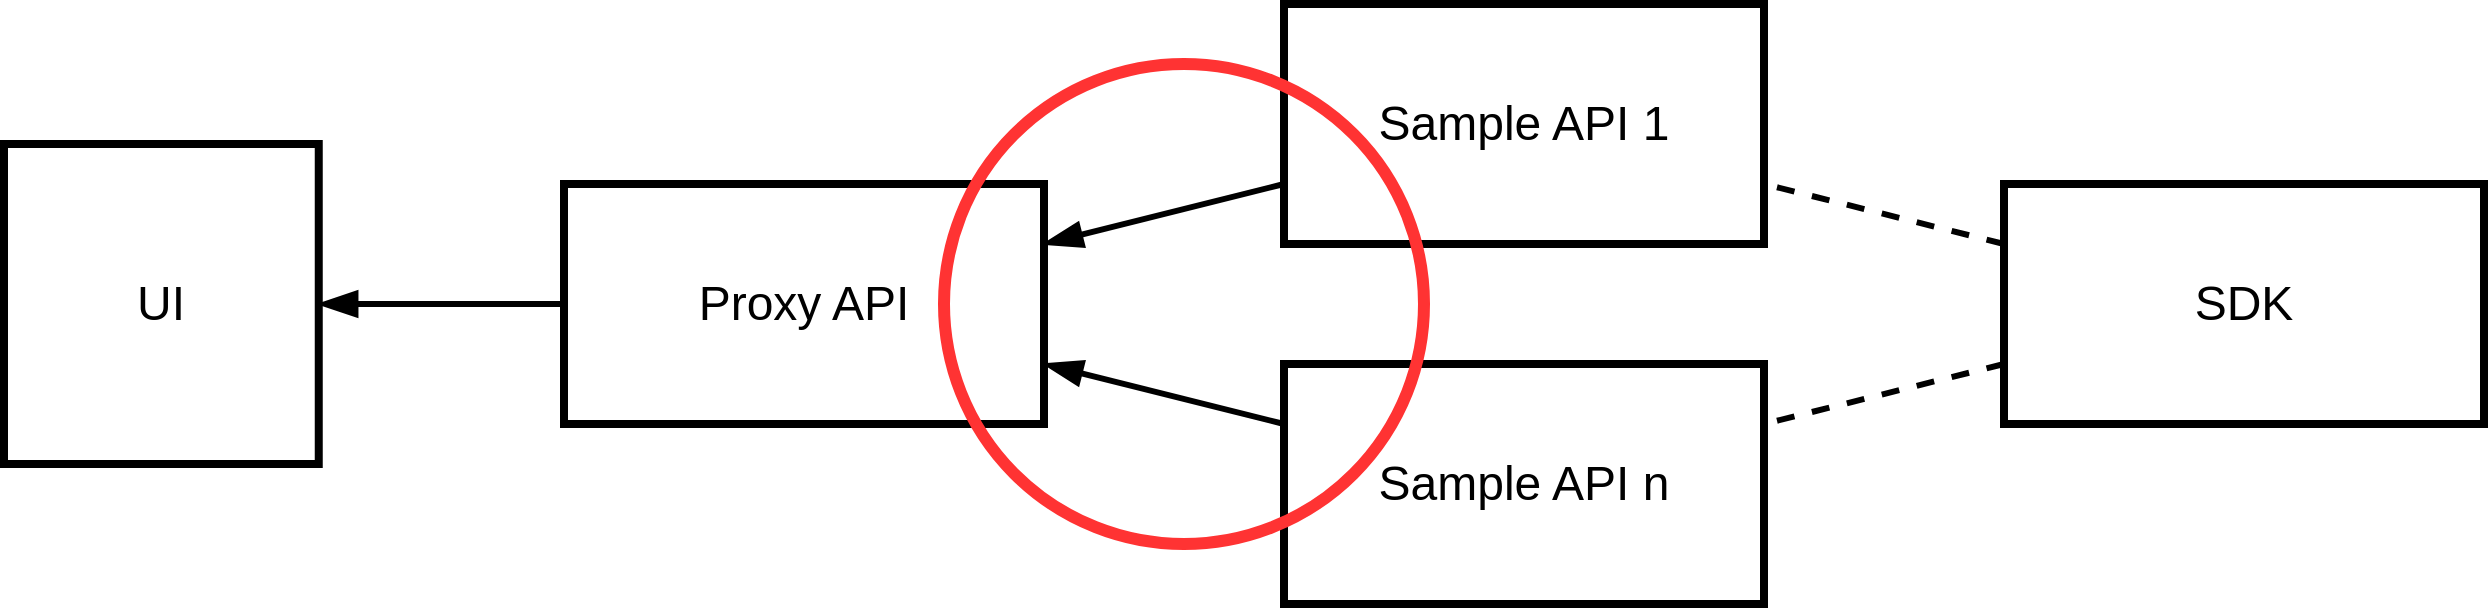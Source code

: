 <mxfile version="21.3.0" type="device">
  <diagram name="Page-1" id="O5TkPWBCmrQ0qJJ2TKOS">
    <mxGraphModel dx="1834" dy="785" grid="1" gridSize="10" guides="1" tooltips="1" connect="1" arrows="1" fold="1" page="0" pageScale="1" pageWidth="850" pageHeight="1100" math="0" shadow="0">
      <root>
        <mxCell id="0" />
        <mxCell id="1" parent="0" />
        <mxCell id="fCGY8hcNsHmqsEvwSSPu-1" value="UI" style="rounded=0;whiteSpace=wrap;html=1;fillColor=none;fontSize=24;strokeWidth=4;" parent="1" vertex="1">
          <mxGeometry y="200" width="157.377" height="160.0" as="geometry" />
        </mxCell>
        <mxCell id="fCGY8hcNsHmqsEvwSSPu-11" value="" style="edgeStyle=orthogonalEdgeStyle;rounded=0;orthogonalLoop=1;jettySize=auto;html=1;endArrow=blockThin;endFill=1;strokeWidth=3;endSize=12;startSize=12;" parent="1" source="fCGY8hcNsHmqsEvwSSPu-2" target="fCGY8hcNsHmqsEvwSSPu-1" edge="1">
          <mxGeometry relative="1" as="geometry" />
        </mxCell>
        <mxCell id="fCGY8hcNsHmqsEvwSSPu-2" value="Proxy API" style="rounded=0;whiteSpace=wrap;html=1;fillColor=none;fontSize=24;strokeWidth=4;" parent="1" vertex="1">
          <mxGeometry x="280" y="220" width="240" height="120" as="geometry" />
        </mxCell>
        <mxCell id="fCGY8hcNsHmqsEvwSSPu-3" value="SDK" style="rounded=0;whiteSpace=wrap;html=1;fillColor=none;fontSize=24;strokeWidth=4;" parent="1" vertex="1">
          <mxGeometry x="1000" y="220" width="240" height="120" as="geometry" />
        </mxCell>
        <mxCell id="fCGY8hcNsHmqsEvwSSPu-7" style="rounded=0;orthogonalLoop=1;jettySize=auto;html=1;endArrow=blockThin;endFill=1;strokeWidth=3;endSize=12;startSize=12;" parent="1" source="fCGY8hcNsHmqsEvwSSPu-4" target="fCGY8hcNsHmqsEvwSSPu-2" edge="1">
          <mxGeometry relative="1" as="geometry" />
        </mxCell>
        <mxCell id="fCGY8hcNsHmqsEvwSSPu-4" value="Sample API 1" style="rounded=0;whiteSpace=wrap;html=1;fillColor=none;fontSize=24;strokeWidth=4;" parent="1" vertex="1">
          <mxGeometry x="640" y="130" width="240" height="120" as="geometry" />
        </mxCell>
        <mxCell id="fCGY8hcNsHmqsEvwSSPu-8" style="rounded=0;orthogonalLoop=1;jettySize=auto;html=1;endArrow=blockThin;endFill=1;strokeWidth=3;endSize=12;startSize=12;" parent="1" source="fCGY8hcNsHmqsEvwSSPu-6" target="fCGY8hcNsHmqsEvwSSPu-2" edge="1">
          <mxGeometry relative="1" as="geometry" />
        </mxCell>
        <mxCell id="fCGY8hcNsHmqsEvwSSPu-6" value="Sample API n" style="rounded=0;whiteSpace=wrap;html=1;fillColor=none;fontSize=24;strokeWidth=4;" parent="1" vertex="1">
          <mxGeometry x="640" y="310" width="240" height="120" as="geometry" />
        </mxCell>
        <mxCell id="fCGY8hcNsHmqsEvwSSPu-9" style="rounded=0;orthogonalLoop=1;jettySize=auto;html=1;dashed=1;endArrow=none;endFill=0;strokeWidth=3;endSize=12;startSize=12;" parent="1" source="fCGY8hcNsHmqsEvwSSPu-3" target="fCGY8hcNsHmqsEvwSSPu-6" edge="1">
          <mxGeometry relative="1" as="geometry" />
        </mxCell>
        <mxCell id="fCGY8hcNsHmqsEvwSSPu-10" value="" style="endArrow=none;dashed=1;html=1;strokeWidth=3;rounded=0;endSize=12;startSize=12;" parent="1" source="fCGY8hcNsHmqsEvwSSPu-3" target="fCGY8hcNsHmqsEvwSSPu-4" edge="1">
          <mxGeometry width="50" height="50" relative="1" as="geometry">
            <mxPoint x="452.459" y="340" as="sourcePoint" />
            <mxPoint x="550.82" y="240.0" as="targetPoint" />
          </mxGeometry>
        </mxCell>
        <mxCell id="ocW5ki-xF1m6Pj66KLUf-4" value="" style="ellipse;whiteSpace=wrap;html=1;aspect=fixed;fillColor=none;strokeWidth=6;strokeColor=#FF3333;" vertex="1" parent="1">
          <mxGeometry x="470" y="160" width="240" height="240" as="geometry" />
        </mxCell>
      </root>
    </mxGraphModel>
  </diagram>
</mxfile>
